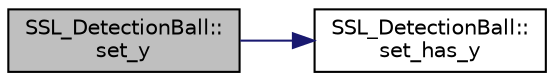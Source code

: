 digraph "SSL_DetectionBall::set_y"
{
 // INTERACTIVE_SVG=YES
  edge [fontname="Helvetica",fontsize="10",labelfontname="Helvetica",labelfontsize="10"];
  node [fontname="Helvetica",fontsize="10",shape=record];
  rankdir="LR";
  Node1 [label="SSL_DetectionBall::\lset_y",height=0.2,width=0.4,color="black", fillcolor="grey75", style="filled", fontcolor="black"];
  Node1 -> Node2 [color="midnightblue",fontsize="10",style="solid",fontname="Helvetica"];
  Node2 [label="SSL_DetectionBall::\lset_has_y",height=0.2,width=0.4,color="black", fillcolor="white", style="filled",URL="$da/d53/class_s_s_l___detection_ball.html#a25b5358409474d4a38d15705d044dc20"];
}
